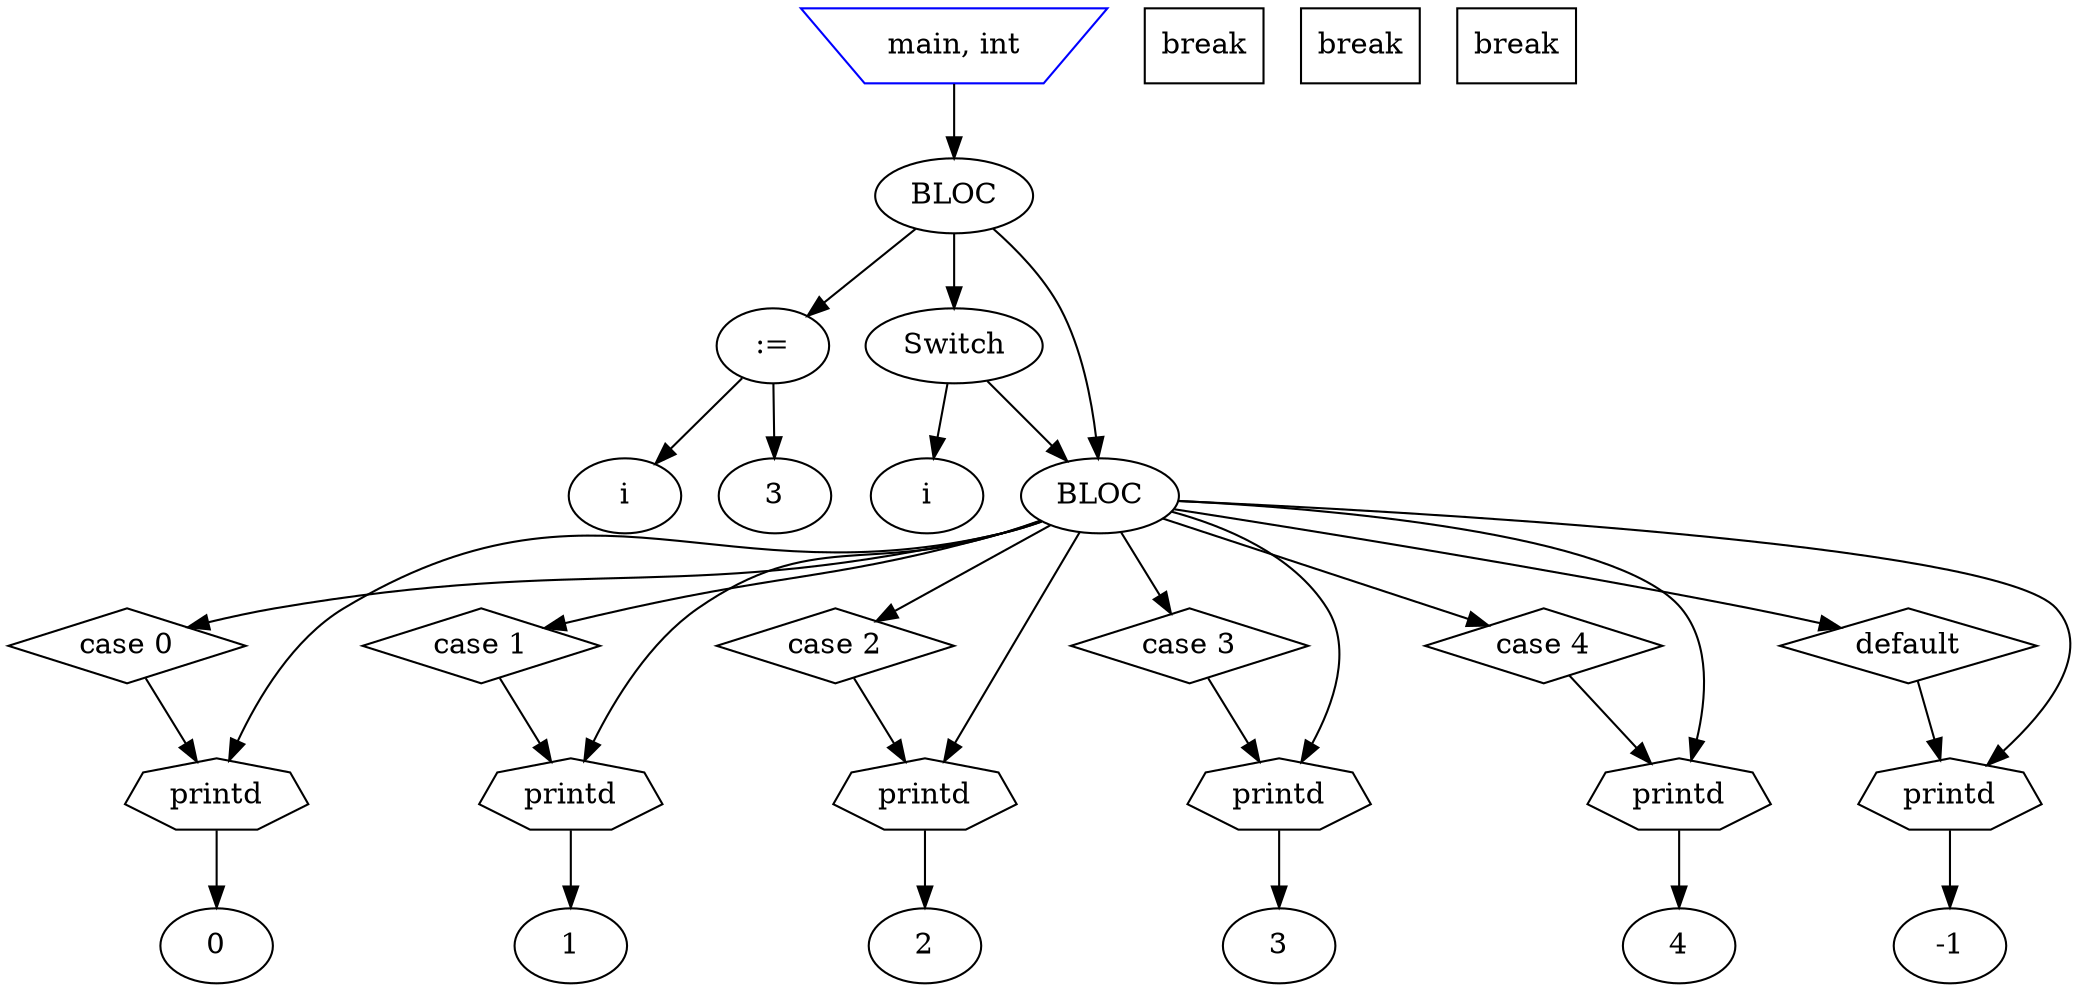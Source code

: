 digraph G {

node_0 [label="main, int" shape=invtrapezium color=blue];
node_1 [label="BLOC" shape=ellipse color=black];
node_2 [label=":=" shape=ellipse];
node_3 [label="i" shape=ellipse];
node_4 [label="3" shape=ellipse];
node_5 [label="Switch" shape=ellipse];
node_6 [label="i" shape=ellipse];
node_7 [label="BLOC" shape=ellipse color=black];
node_8 [label="case 0" shape=diamond];
node_9 [label="printd" shape=septagon];
node_10 [label="0" shape=ellipse];
node_11 [label="break" shape=rectangle];
node_12 [label="case 1" shape=diamond];
node_13 [label="printd" shape=septagon];
node_14 [label="1" shape=ellipse];
node_15 [label="break" shape=rectangle];
node_16 [label="case 2" shape=diamond];
node_17 [label="printd" shape=septagon];
node_18 [label="2" shape=ellipse];
node_19 [label="break" shape=rectangle];
node_20 [label="case 3" shape=diamond];
node_21 [label="printd" shape=septagon];
node_22 [label="3" shape=ellipse];
node_23 [label="case 4" shape=diamond];
node_24 [label="printd" shape=septagon];
node_25 [label="4" shape=ellipse];
node_26 [label="default" shape=diamond];
node_27 [label="printd" shape=septagon];
node_28 [label="-1" shape=ellipse];

node_0 -> node_1
node_2 -> node_3
node_1 -> node_2
node_2 -> node_4
node_5 -> node_6
node_1 -> node_5
node_5 -> node_7
node_1 -> node_7
node_8 -> node_9
node_7 -> node_8
node_9 -> node_10
node_7 -> node_9
node_12 -> node_13
node_7 -> node_12
node_13 -> node_14
node_7 -> node_13
node_16 -> node_17
node_7 -> node_16
node_17 -> node_18
node_7 -> node_17
node_20 -> node_21
node_7 -> node_20
node_21 -> node_22
node_7 -> node_21
node_23 -> node_24
node_7 -> node_23
node_24 -> node_25
node_7 -> node_24
node_26 -> node_27
node_7 -> node_26
node_27 -> node_28
node_7 -> node_27
}